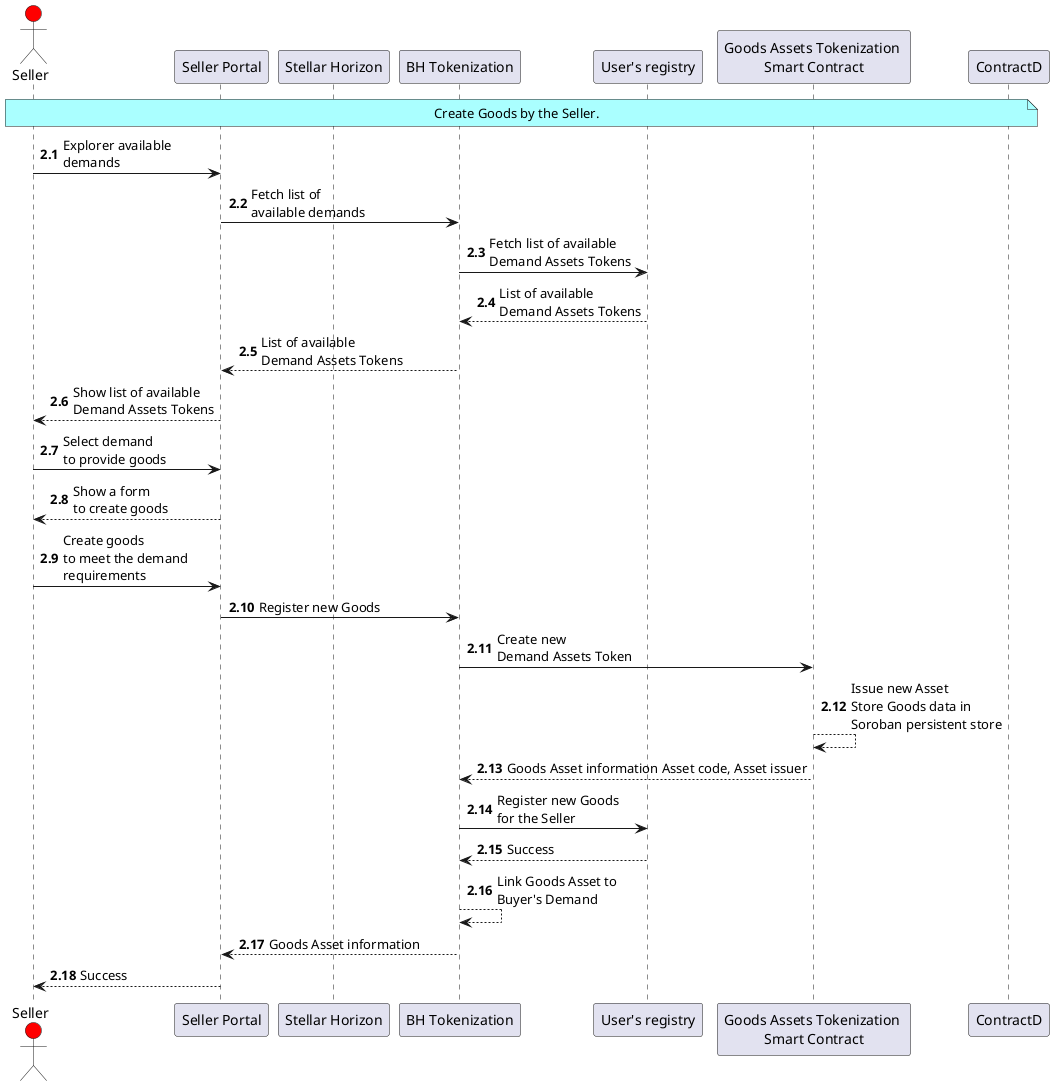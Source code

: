 @startuml
'https://plantuml.com/sequence-diagram

autonumber

actor "Seller" as Seller #red

participant "Seller Portal" as SystemS

participant "Stellar Horizon" as Stellar

participant "BH Tokenization" as Tokenizer
participant "User's registry" as Registry

participant "Goods Assets Tokenization \nSmart Contract" as ContractG

note over Seller, ContractD #AAFFFF: Create Goods by the Seller.
autonumber 2.1
Seller -> SystemS : Explorer available\ndemands
SystemS -> Tokenizer : Fetch list of\navailable demands
Tokenizer -> Registry : Fetch list of available\nDemand Assets Tokens
Registry --> Tokenizer : List of available\nDemand Assets Tokens
Tokenizer --> SystemS : List of available\nDemand Assets Tokens
SystemS --> Seller : Show list of available\nDemand Assets Tokens
Seller -> SystemS : Select demand\nto provide goods
SystemS --> Seller : Show a form\nto create goods
Seller -> SystemS : Create goods\nto meet the demand\nrequirements
SystemS -> Tokenizer : Register new Goods
Tokenizer -> ContractG : Create new\nDemand Assets Token
ContractG --> ContractG : Issue new Asset\nStore Goods data in\nSoroban persistent store
ContractG --> Tokenizer : Goods Asset information Asset code, Asset issuer
Tokenizer -> Registry : Register new Goods\nfor the Seller
Registry --> Tokenizer : Success
Tokenizer --> Tokenizer : Link Goods Asset to\nBuyer's Demand
Tokenizer --> SystemS : Goods Asset information
SystemS --> Seller : Success

@enduml